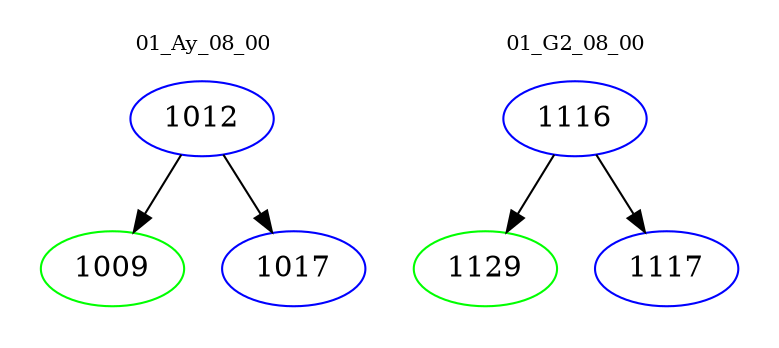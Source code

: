 digraph{
subgraph cluster_0 {
color = white
label = "01_Ay_08_00";
fontsize=10;
T0_1012 [label="1012", color="blue"]
T0_1012 -> T0_1009 [color="black"]
T0_1009 [label="1009", color="green"]
T0_1012 -> T0_1017 [color="black"]
T0_1017 [label="1017", color="blue"]
}
subgraph cluster_1 {
color = white
label = "01_G2_08_00";
fontsize=10;
T1_1116 [label="1116", color="blue"]
T1_1116 -> T1_1129 [color="black"]
T1_1129 [label="1129", color="green"]
T1_1116 -> T1_1117 [color="black"]
T1_1117 [label="1117", color="blue"]
}
}
